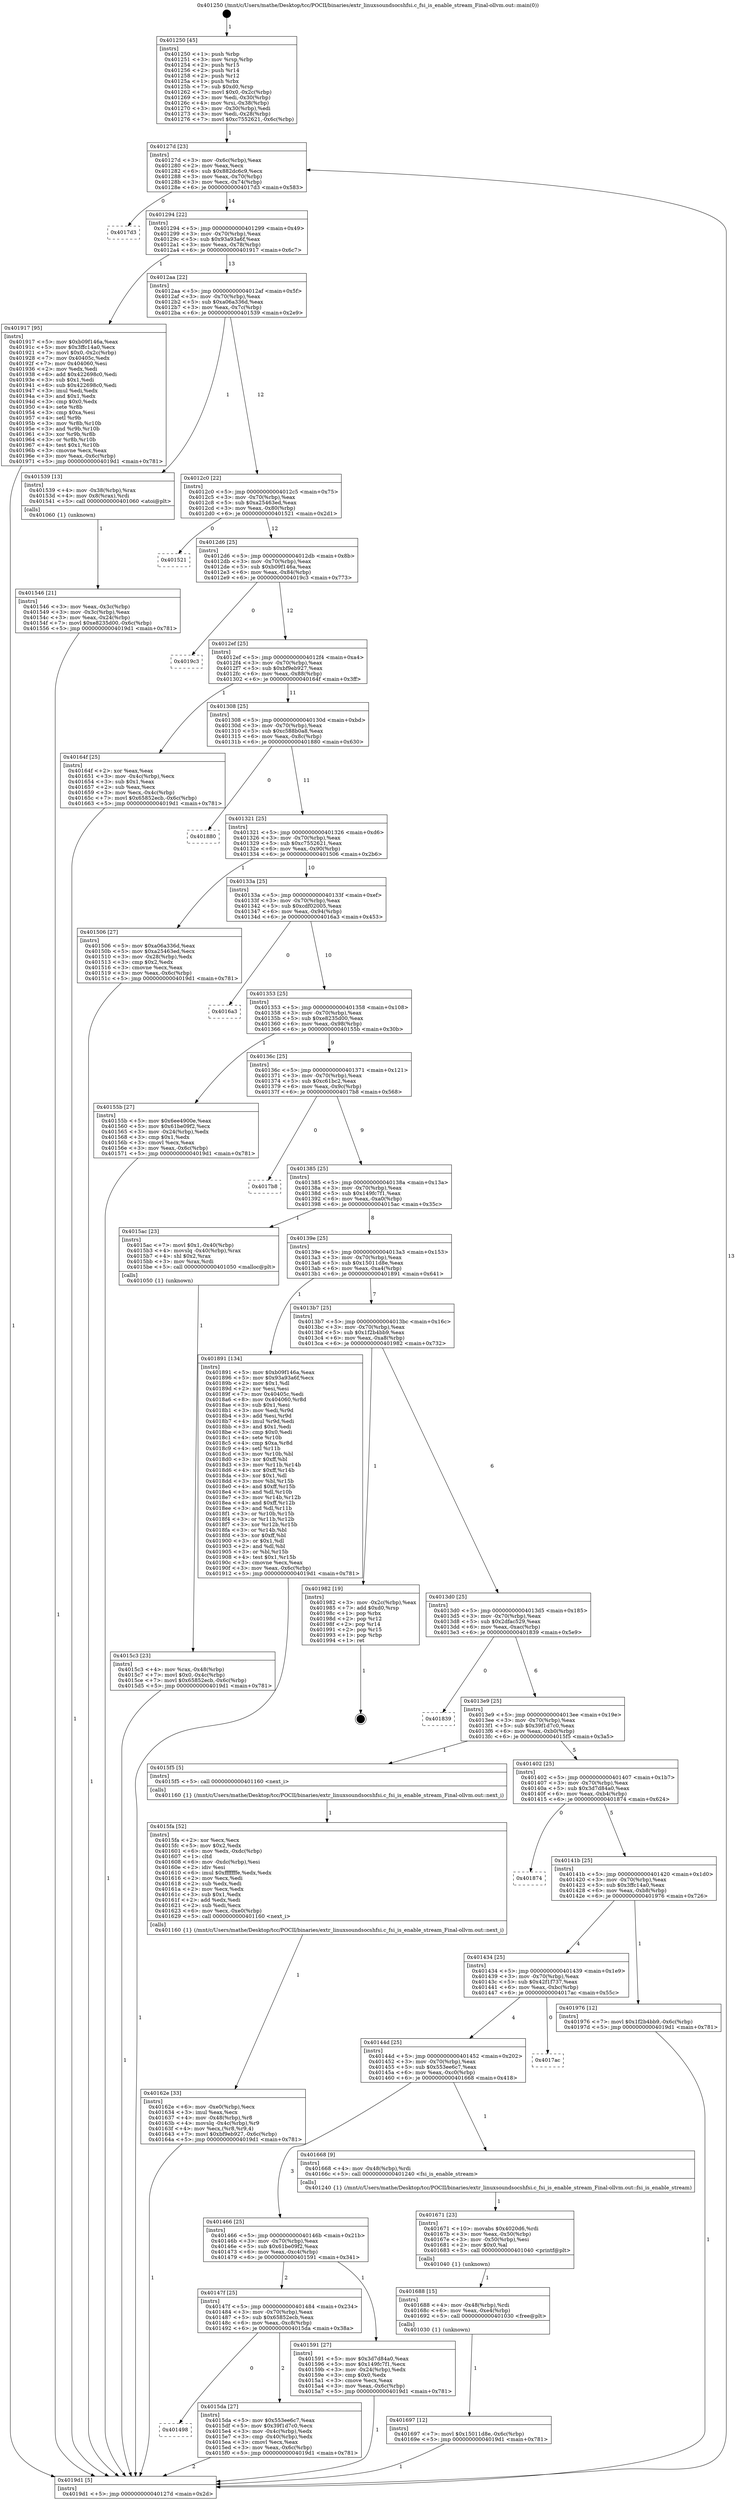 digraph "0x401250" {
  label = "0x401250 (/mnt/c/Users/mathe/Desktop/tcc/POCII/binaries/extr_linuxsoundsocshfsi.c_fsi_is_enable_stream_Final-ollvm.out::main(0))"
  labelloc = "t"
  node[shape=record]

  Entry [label="",width=0.3,height=0.3,shape=circle,fillcolor=black,style=filled]
  "0x40127d" [label="{
     0x40127d [23]\l
     | [instrs]\l
     &nbsp;&nbsp;0x40127d \<+3\>: mov -0x6c(%rbp),%eax\l
     &nbsp;&nbsp;0x401280 \<+2\>: mov %eax,%ecx\l
     &nbsp;&nbsp;0x401282 \<+6\>: sub $0x882dc6c9,%ecx\l
     &nbsp;&nbsp;0x401288 \<+3\>: mov %eax,-0x70(%rbp)\l
     &nbsp;&nbsp;0x40128b \<+3\>: mov %ecx,-0x74(%rbp)\l
     &nbsp;&nbsp;0x40128e \<+6\>: je 00000000004017d3 \<main+0x583\>\l
  }"]
  "0x4017d3" [label="{
     0x4017d3\l
  }", style=dashed]
  "0x401294" [label="{
     0x401294 [22]\l
     | [instrs]\l
     &nbsp;&nbsp;0x401294 \<+5\>: jmp 0000000000401299 \<main+0x49\>\l
     &nbsp;&nbsp;0x401299 \<+3\>: mov -0x70(%rbp),%eax\l
     &nbsp;&nbsp;0x40129c \<+5\>: sub $0x93a93a6f,%eax\l
     &nbsp;&nbsp;0x4012a1 \<+3\>: mov %eax,-0x78(%rbp)\l
     &nbsp;&nbsp;0x4012a4 \<+6\>: je 0000000000401917 \<main+0x6c7\>\l
  }"]
  Exit [label="",width=0.3,height=0.3,shape=circle,fillcolor=black,style=filled,peripheries=2]
  "0x401917" [label="{
     0x401917 [95]\l
     | [instrs]\l
     &nbsp;&nbsp;0x401917 \<+5\>: mov $0xb09f146a,%eax\l
     &nbsp;&nbsp;0x40191c \<+5\>: mov $0x3ffc14a0,%ecx\l
     &nbsp;&nbsp;0x401921 \<+7\>: movl $0x0,-0x2c(%rbp)\l
     &nbsp;&nbsp;0x401928 \<+7\>: mov 0x40405c,%edx\l
     &nbsp;&nbsp;0x40192f \<+7\>: mov 0x404060,%esi\l
     &nbsp;&nbsp;0x401936 \<+2\>: mov %edx,%edi\l
     &nbsp;&nbsp;0x401938 \<+6\>: add $0x422698c0,%edi\l
     &nbsp;&nbsp;0x40193e \<+3\>: sub $0x1,%edi\l
     &nbsp;&nbsp;0x401941 \<+6\>: sub $0x422698c0,%edi\l
     &nbsp;&nbsp;0x401947 \<+3\>: imul %edi,%edx\l
     &nbsp;&nbsp;0x40194a \<+3\>: and $0x1,%edx\l
     &nbsp;&nbsp;0x40194d \<+3\>: cmp $0x0,%edx\l
     &nbsp;&nbsp;0x401950 \<+4\>: sete %r8b\l
     &nbsp;&nbsp;0x401954 \<+3\>: cmp $0xa,%esi\l
     &nbsp;&nbsp;0x401957 \<+4\>: setl %r9b\l
     &nbsp;&nbsp;0x40195b \<+3\>: mov %r8b,%r10b\l
     &nbsp;&nbsp;0x40195e \<+3\>: and %r9b,%r10b\l
     &nbsp;&nbsp;0x401961 \<+3\>: xor %r9b,%r8b\l
     &nbsp;&nbsp;0x401964 \<+3\>: or %r8b,%r10b\l
     &nbsp;&nbsp;0x401967 \<+4\>: test $0x1,%r10b\l
     &nbsp;&nbsp;0x40196b \<+3\>: cmovne %ecx,%eax\l
     &nbsp;&nbsp;0x40196e \<+3\>: mov %eax,-0x6c(%rbp)\l
     &nbsp;&nbsp;0x401971 \<+5\>: jmp 00000000004019d1 \<main+0x781\>\l
  }"]
  "0x4012aa" [label="{
     0x4012aa [22]\l
     | [instrs]\l
     &nbsp;&nbsp;0x4012aa \<+5\>: jmp 00000000004012af \<main+0x5f\>\l
     &nbsp;&nbsp;0x4012af \<+3\>: mov -0x70(%rbp),%eax\l
     &nbsp;&nbsp;0x4012b2 \<+5\>: sub $0xa06a336d,%eax\l
     &nbsp;&nbsp;0x4012b7 \<+3\>: mov %eax,-0x7c(%rbp)\l
     &nbsp;&nbsp;0x4012ba \<+6\>: je 0000000000401539 \<main+0x2e9\>\l
  }"]
  "0x401697" [label="{
     0x401697 [12]\l
     | [instrs]\l
     &nbsp;&nbsp;0x401697 \<+7\>: movl $0x15011d8e,-0x6c(%rbp)\l
     &nbsp;&nbsp;0x40169e \<+5\>: jmp 00000000004019d1 \<main+0x781\>\l
  }"]
  "0x401539" [label="{
     0x401539 [13]\l
     | [instrs]\l
     &nbsp;&nbsp;0x401539 \<+4\>: mov -0x38(%rbp),%rax\l
     &nbsp;&nbsp;0x40153d \<+4\>: mov 0x8(%rax),%rdi\l
     &nbsp;&nbsp;0x401541 \<+5\>: call 0000000000401060 \<atoi@plt\>\l
     | [calls]\l
     &nbsp;&nbsp;0x401060 \{1\} (unknown)\l
  }"]
  "0x4012c0" [label="{
     0x4012c0 [22]\l
     | [instrs]\l
     &nbsp;&nbsp;0x4012c0 \<+5\>: jmp 00000000004012c5 \<main+0x75\>\l
     &nbsp;&nbsp;0x4012c5 \<+3\>: mov -0x70(%rbp),%eax\l
     &nbsp;&nbsp;0x4012c8 \<+5\>: sub $0xa25463ed,%eax\l
     &nbsp;&nbsp;0x4012cd \<+3\>: mov %eax,-0x80(%rbp)\l
     &nbsp;&nbsp;0x4012d0 \<+6\>: je 0000000000401521 \<main+0x2d1\>\l
  }"]
  "0x401688" [label="{
     0x401688 [15]\l
     | [instrs]\l
     &nbsp;&nbsp;0x401688 \<+4\>: mov -0x48(%rbp),%rdi\l
     &nbsp;&nbsp;0x40168c \<+6\>: mov %eax,-0xe4(%rbp)\l
     &nbsp;&nbsp;0x401692 \<+5\>: call 0000000000401030 \<free@plt\>\l
     | [calls]\l
     &nbsp;&nbsp;0x401030 \{1\} (unknown)\l
  }"]
  "0x401521" [label="{
     0x401521\l
  }", style=dashed]
  "0x4012d6" [label="{
     0x4012d6 [25]\l
     | [instrs]\l
     &nbsp;&nbsp;0x4012d6 \<+5\>: jmp 00000000004012db \<main+0x8b\>\l
     &nbsp;&nbsp;0x4012db \<+3\>: mov -0x70(%rbp),%eax\l
     &nbsp;&nbsp;0x4012de \<+5\>: sub $0xb09f146a,%eax\l
     &nbsp;&nbsp;0x4012e3 \<+6\>: mov %eax,-0x84(%rbp)\l
     &nbsp;&nbsp;0x4012e9 \<+6\>: je 00000000004019c3 \<main+0x773\>\l
  }"]
  "0x401671" [label="{
     0x401671 [23]\l
     | [instrs]\l
     &nbsp;&nbsp;0x401671 \<+10\>: movabs $0x4020d6,%rdi\l
     &nbsp;&nbsp;0x40167b \<+3\>: mov %eax,-0x50(%rbp)\l
     &nbsp;&nbsp;0x40167e \<+3\>: mov -0x50(%rbp),%esi\l
     &nbsp;&nbsp;0x401681 \<+2\>: mov $0x0,%al\l
     &nbsp;&nbsp;0x401683 \<+5\>: call 0000000000401040 \<printf@plt\>\l
     | [calls]\l
     &nbsp;&nbsp;0x401040 \{1\} (unknown)\l
  }"]
  "0x4019c3" [label="{
     0x4019c3\l
  }", style=dashed]
  "0x4012ef" [label="{
     0x4012ef [25]\l
     | [instrs]\l
     &nbsp;&nbsp;0x4012ef \<+5\>: jmp 00000000004012f4 \<main+0xa4\>\l
     &nbsp;&nbsp;0x4012f4 \<+3\>: mov -0x70(%rbp),%eax\l
     &nbsp;&nbsp;0x4012f7 \<+5\>: sub $0xbf9eb927,%eax\l
     &nbsp;&nbsp;0x4012fc \<+6\>: mov %eax,-0x88(%rbp)\l
     &nbsp;&nbsp;0x401302 \<+6\>: je 000000000040164f \<main+0x3ff\>\l
  }"]
  "0x40162e" [label="{
     0x40162e [33]\l
     | [instrs]\l
     &nbsp;&nbsp;0x40162e \<+6\>: mov -0xe0(%rbp),%ecx\l
     &nbsp;&nbsp;0x401634 \<+3\>: imul %eax,%ecx\l
     &nbsp;&nbsp;0x401637 \<+4\>: mov -0x48(%rbp),%r8\l
     &nbsp;&nbsp;0x40163b \<+4\>: movslq -0x4c(%rbp),%r9\l
     &nbsp;&nbsp;0x40163f \<+4\>: mov %ecx,(%r8,%r9,4)\l
     &nbsp;&nbsp;0x401643 \<+7\>: movl $0xbf9eb927,-0x6c(%rbp)\l
     &nbsp;&nbsp;0x40164a \<+5\>: jmp 00000000004019d1 \<main+0x781\>\l
  }"]
  "0x40164f" [label="{
     0x40164f [25]\l
     | [instrs]\l
     &nbsp;&nbsp;0x40164f \<+2\>: xor %eax,%eax\l
     &nbsp;&nbsp;0x401651 \<+3\>: mov -0x4c(%rbp),%ecx\l
     &nbsp;&nbsp;0x401654 \<+3\>: sub $0x1,%eax\l
     &nbsp;&nbsp;0x401657 \<+2\>: sub %eax,%ecx\l
     &nbsp;&nbsp;0x401659 \<+3\>: mov %ecx,-0x4c(%rbp)\l
     &nbsp;&nbsp;0x40165c \<+7\>: movl $0x65852ecb,-0x6c(%rbp)\l
     &nbsp;&nbsp;0x401663 \<+5\>: jmp 00000000004019d1 \<main+0x781\>\l
  }"]
  "0x401308" [label="{
     0x401308 [25]\l
     | [instrs]\l
     &nbsp;&nbsp;0x401308 \<+5\>: jmp 000000000040130d \<main+0xbd\>\l
     &nbsp;&nbsp;0x40130d \<+3\>: mov -0x70(%rbp),%eax\l
     &nbsp;&nbsp;0x401310 \<+5\>: sub $0xc588b0a8,%eax\l
     &nbsp;&nbsp;0x401315 \<+6\>: mov %eax,-0x8c(%rbp)\l
     &nbsp;&nbsp;0x40131b \<+6\>: je 0000000000401880 \<main+0x630\>\l
  }"]
  "0x4015fa" [label="{
     0x4015fa [52]\l
     | [instrs]\l
     &nbsp;&nbsp;0x4015fa \<+2\>: xor %ecx,%ecx\l
     &nbsp;&nbsp;0x4015fc \<+5\>: mov $0x2,%edx\l
     &nbsp;&nbsp;0x401601 \<+6\>: mov %edx,-0xdc(%rbp)\l
     &nbsp;&nbsp;0x401607 \<+1\>: cltd\l
     &nbsp;&nbsp;0x401608 \<+6\>: mov -0xdc(%rbp),%esi\l
     &nbsp;&nbsp;0x40160e \<+2\>: idiv %esi\l
     &nbsp;&nbsp;0x401610 \<+6\>: imul $0xfffffffe,%edx,%edx\l
     &nbsp;&nbsp;0x401616 \<+2\>: mov %ecx,%edi\l
     &nbsp;&nbsp;0x401618 \<+2\>: sub %edx,%edi\l
     &nbsp;&nbsp;0x40161a \<+2\>: mov %ecx,%edx\l
     &nbsp;&nbsp;0x40161c \<+3\>: sub $0x1,%edx\l
     &nbsp;&nbsp;0x40161f \<+2\>: add %edx,%edi\l
     &nbsp;&nbsp;0x401621 \<+2\>: sub %edi,%ecx\l
     &nbsp;&nbsp;0x401623 \<+6\>: mov %ecx,-0xe0(%rbp)\l
     &nbsp;&nbsp;0x401629 \<+5\>: call 0000000000401160 \<next_i\>\l
     | [calls]\l
     &nbsp;&nbsp;0x401160 \{1\} (/mnt/c/Users/mathe/Desktop/tcc/POCII/binaries/extr_linuxsoundsocshfsi.c_fsi_is_enable_stream_Final-ollvm.out::next_i)\l
  }"]
  "0x401880" [label="{
     0x401880\l
  }", style=dashed]
  "0x401321" [label="{
     0x401321 [25]\l
     | [instrs]\l
     &nbsp;&nbsp;0x401321 \<+5\>: jmp 0000000000401326 \<main+0xd6\>\l
     &nbsp;&nbsp;0x401326 \<+3\>: mov -0x70(%rbp),%eax\l
     &nbsp;&nbsp;0x401329 \<+5\>: sub $0xc7552621,%eax\l
     &nbsp;&nbsp;0x40132e \<+6\>: mov %eax,-0x90(%rbp)\l
     &nbsp;&nbsp;0x401334 \<+6\>: je 0000000000401506 \<main+0x2b6\>\l
  }"]
  "0x401498" [label="{
     0x401498\l
  }", style=dashed]
  "0x401506" [label="{
     0x401506 [27]\l
     | [instrs]\l
     &nbsp;&nbsp;0x401506 \<+5\>: mov $0xa06a336d,%eax\l
     &nbsp;&nbsp;0x40150b \<+5\>: mov $0xa25463ed,%ecx\l
     &nbsp;&nbsp;0x401510 \<+3\>: mov -0x28(%rbp),%edx\l
     &nbsp;&nbsp;0x401513 \<+3\>: cmp $0x2,%edx\l
     &nbsp;&nbsp;0x401516 \<+3\>: cmovne %ecx,%eax\l
     &nbsp;&nbsp;0x401519 \<+3\>: mov %eax,-0x6c(%rbp)\l
     &nbsp;&nbsp;0x40151c \<+5\>: jmp 00000000004019d1 \<main+0x781\>\l
  }"]
  "0x40133a" [label="{
     0x40133a [25]\l
     | [instrs]\l
     &nbsp;&nbsp;0x40133a \<+5\>: jmp 000000000040133f \<main+0xef\>\l
     &nbsp;&nbsp;0x40133f \<+3\>: mov -0x70(%rbp),%eax\l
     &nbsp;&nbsp;0x401342 \<+5\>: sub $0xcdf02005,%eax\l
     &nbsp;&nbsp;0x401347 \<+6\>: mov %eax,-0x94(%rbp)\l
     &nbsp;&nbsp;0x40134d \<+6\>: je 00000000004016a3 \<main+0x453\>\l
  }"]
  "0x4019d1" [label="{
     0x4019d1 [5]\l
     | [instrs]\l
     &nbsp;&nbsp;0x4019d1 \<+5\>: jmp 000000000040127d \<main+0x2d\>\l
  }"]
  "0x401250" [label="{
     0x401250 [45]\l
     | [instrs]\l
     &nbsp;&nbsp;0x401250 \<+1\>: push %rbp\l
     &nbsp;&nbsp;0x401251 \<+3\>: mov %rsp,%rbp\l
     &nbsp;&nbsp;0x401254 \<+2\>: push %r15\l
     &nbsp;&nbsp;0x401256 \<+2\>: push %r14\l
     &nbsp;&nbsp;0x401258 \<+2\>: push %r12\l
     &nbsp;&nbsp;0x40125a \<+1\>: push %rbx\l
     &nbsp;&nbsp;0x40125b \<+7\>: sub $0xd0,%rsp\l
     &nbsp;&nbsp;0x401262 \<+7\>: movl $0x0,-0x2c(%rbp)\l
     &nbsp;&nbsp;0x401269 \<+3\>: mov %edi,-0x30(%rbp)\l
     &nbsp;&nbsp;0x40126c \<+4\>: mov %rsi,-0x38(%rbp)\l
     &nbsp;&nbsp;0x401270 \<+3\>: mov -0x30(%rbp),%edi\l
     &nbsp;&nbsp;0x401273 \<+3\>: mov %edi,-0x28(%rbp)\l
     &nbsp;&nbsp;0x401276 \<+7\>: movl $0xc7552621,-0x6c(%rbp)\l
  }"]
  "0x401546" [label="{
     0x401546 [21]\l
     | [instrs]\l
     &nbsp;&nbsp;0x401546 \<+3\>: mov %eax,-0x3c(%rbp)\l
     &nbsp;&nbsp;0x401549 \<+3\>: mov -0x3c(%rbp),%eax\l
     &nbsp;&nbsp;0x40154c \<+3\>: mov %eax,-0x24(%rbp)\l
     &nbsp;&nbsp;0x40154f \<+7\>: movl $0xe8235d00,-0x6c(%rbp)\l
     &nbsp;&nbsp;0x401556 \<+5\>: jmp 00000000004019d1 \<main+0x781\>\l
  }"]
  "0x4015da" [label="{
     0x4015da [27]\l
     | [instrs]\l
     &nbsp;&nbsp;0x4015da \<+5\>: mov $0x553ee6c7,%eax\l
     &nbsp;&nbsp;0x4015df \<+5\>: mov $0x39f1d7c0,%ecx\l
     &nbsp;&nbsp;0x4015e4 \<+3\>: mov -0x4c(%rbp),%edx\l
     &nbsp;&nbsp;0x4015e7 \<+3\>: cmp -0x40(%rbp),%edx\l
     &nbsp;&nbsp;0x4015ea \<+3\>: cmovl %ecx,%eax\l
     &nbsp;&nbsp;0x4015ed \<+3\>: mov %eax,-0x6c(%rbp)\l
     &nbsp;&nbsp;0x4015f0 \<+5\>: jmp 00000000004019d1 \<main+0x781\>\l
  }"]
  "0x4016a3" [label="{
     0x4016a3\l
  }", style=dashed]
  "0x401353" [label="{
     0x401353 [25]\l
     | [instrs]\l
     &nbsp;&nbsp;0x401353 \<+5\>: jmp 0000000000401358 \<main+0x108\>\l
     &nbsp;&nbsp;0x401358 \<+3\>: mov -0x70(%rbp),%eax\l
     &nbsp;&nbsp;0x40135b \<+5\>: sub $0xe8235d00,%eax\l
     &nbsp;&nbsp;0x401360 \<+6\>: mov %eax,-0x98(%rbp)\l
     &nbsp;&nbsp;0x401366 \<+6\>: je 000000000040155b \<main+0x30b\>\l
  }"]
  "0x4015c3" [label="{
     0x4015c3 [23]\l
     | [instrs]\l
     &nbsp;&nbsp;0x4015c3 \<+4\>: mov %rax,-0x48(%rbp)\l
     &nbsp;&nbsp;0x4015c7 \<+7\>: movl $0x0,-0x4c(%rbp)\l
     &nbsp;&nbsp;0x4015ce \<+7\>: movl $0x65852ecb,-0x6c(%rbp)\l
     &nbsp;&nbsp;0x4015d5 \<+5\>: jmp 00000000004019d1 \<main+0x781\>\l
  }"]
  "0x40155b" [label="{
     0x40155b [27]\l
     | [instrs]\l
     &nbsp;&nbsp;0x40155b \<+5\>: mov $0x6ee4900e,%eax\l
     &nbsp;&nbsp;0x401560 \<+5\>: mov $0x61be09f2,%ecx\l
     &nbsp;&nbsp;0x401565 \<+3\>: mov -0x24(%rbp),%edx\l
     &nbsp;&nbsp;0x401568 \<+3\>: cmp $0x1,%edx\l
     &nbsp;&nbsp;0x40156b \<+3\>: cmovl %ecx,%eax\l
     &nbsp;&nbsp;0x40156e \<+3\>: mov %eax,-0x6c(%rbp)\l
     &nbsp;&nbsp;0x401571 \<+5\>: jmp 00000000004019d1 \<main+0x781\>\l
  }"]
  "0x40136c" [label="{
     0x40136c [25]\l
     | [instrs]\l
     &nbsp;&nbsp;0x40136c \<+5\>: jmp 0000000000401371 \<main+0x121\>\l
     &nbsp;&nbsp;0x401371 \<+3\>: mov -0x70(%rbp),%eax\l
     &nbsp;&nbsp;0x401374 \<+5\>: sub $0xc61bc2,%eax\l
     &nbsp;&nbsp;0x401379 \<+6\>: mov %eax,-0x9c(%rbp)\l
     &nbsp;&nbsp;0x40137f \<+6\>: je 00000000004017b8 \<main+0x568\>\l
  }"]
  "0x40147f" [label="{
     0x40147f [25]\l
     | [instrs]\l
     &nbsp;&nbsp;0x40147f \<+5\>: jmp 0000000000401484 \<main+0x234\>\l
     &nbsp;&nbsp;0x401484 \<+3\>: mov -0x70(%rbp),%eax\l
     &nbsp;&nbsp;0x401487 \<+5\>: sub $0x65852ecb,%eax\l
     &nbsp;&nbsp;0x40148c \<+6\>: mov %eax,-0xc8(%rbp)\l
     &nbsp;&nbsp;0x401492 \<+6\>: je 00000000004015da \<main+0x38a\>\l
  }"]
  "0x4017b8" [label="{
     0x4017b8\l
  }", style=dashed]
  "0x401385" [label="{
     0x401385 [25]\l
     | [instrs]\l
     &nbsp;&nbsp;0x401385 \<+5\>: jmp 000000000040138a \<main+0x13a\>\l
     &nbsp;&nbsp;0x40138a \<+3\>: mov -0x70(%rbp),%eax\l
     &nbsp;&nbsp;0x40138d \<+5\>: sub $0x149fc7f1,%eax\l
     &nbsp;&nbsp;0x401392 \<+6\>: mov %eax,-0xa0(%rbp)\l
     &nbsp;&nbsp;0x401398 \<+6\>: je 00000000004015ac \<main+0x35c\>\l
  }"]
  "0x401591" [label="{
     0x401591 [27]\l
     | [instrs]\l
     &nbsp;&nbsp;0x401591 \<+5\>: mov $0x3d7d84a0,%eax\l
     &nbsp;&nbsp;0x401596 \<+5\>: mov $0x149fc7f1,%ecx\l
     &nbsp;&nbsp;0x40159b \<+3\>: mov -0x24(%rbp),%edx\l
     &nbsp;&nbsp;0x40159e \<+3\>: cmp $0x0,%edx\l
     &nbsp;&nbsp;0x4015a1 \<+3\>: cmove %ecx,%eax\l
     &nbsp;&nbsp;0x4015a4 \<+3\>: mov %eax,-0x6c(%rbp)\l
     &nbsp;&nbsp;0x4015a7 \<+5\>: jmp 00000000004019d1 \<main+0x781\>\l
  }"]
  "0x4015ac" [label="{
     0x4015ac [23]\l
     | [instrs]\l
     &nbsp;&nbsp;0x4015ac \<+7\>: movl $0x1,-0x40(%rbp)\l
     &nbsp;&nbsp;0x4015b3 \<+4\>: movslq -0x40(%rbp),%rax\l
     &nbsp;&nbsp;0x4015b7 \<+4\>: shl $0x2,%rax\l
     &nbsp;&nbsp;0x4015bb \<+3\>: mov %rax,%rdi\l
     &nbsp;&nbsp;0x4015be \<+5\>: call 0000000000401050 \<malloc@plt\>\l
     | [calls]\l
     &nbsp;&nbsp;0x401050 \{1\} (unknown)\l
  }"]
  "0x40139e" [label="{
     0x40139e [25]\l
     | [instrs]\l
     &nbsp;&nbsp;0x40139e \<+5\>: jmp 00000000004013a3 \<main+0x153\>\l
     &nbsp;&nbsp;0x4013a3 \<+3\>: mov -0x70(%rbp),%eax\l
     &nbsp;&nbsp;0x4013a6 \<+5\>: sub $0x15011d8e,%eax\l
     &nbsp;&nbsp;0x4013ab \<+6\>: mov %eax,-0xa4(%rbp)\l
     &nbsp;&nbsp;0x4013b1 \<+6\>: je 0000000000401891 \<main+0x641\>\l
  }"]
  "0x401466" [label="{
     0x401466 [25]\l
     | [instrs]\l
     &nbsp;&nbsp;0x401466 \<+5\>: jmp 000000000040146b \<main+0x21b\>\l
     &nbsp;&nbsp;0x40146b \<+3\>: mov -0x70(%rbp),%eax\l
     &nbsp;&nbsp;0x40146e \<+5\>: sub $0x61be09f2,%eax\l
     &nbsp;&nbsp;0x401473 \<+6\>: mov %eax,-0xc4(%rbp)\l
     &nbsp;&nbsp;0x401479 \<+6\>: je 0000000000401591 \<main+0x341\>\l
  }"]
  "0x401891" [label="{
     0x401891 [134]\l
     | [instrs]\l
     &nbsp;&nbsp;0x401891 \<+5\>: mov $0xb09f146a,%eax\l
     &nbsp;&nbsp;0x401896 \<+5\>: mov $0x93a93a6f,%ecx\l
     &nbsp;&nbsp;0x40189b \<+2\>: mov $0x1,%dl\l
     &nbsp;&nbsp;0x40189d \<+2\>: xor %esi,%esi\l
     &nbsp;&nbsp;0x40189f \<+7\>: mov 0x40405c,%edi\l
     &nbsp;&nbsp;0x4018a6 \<+8\>: mov 0x404060,%r8d\l
     &nbsp;&nbsp;0x4018ae \<+3\>: sub $0x1,%esi\l
     &nbsp;&nbsp;0x4018b1 \<+3\>: mov %edi,%r9d\l
     &nbsp;&nbsp;0x4018b4 \<+3\>: add %esi,%r9d\l
     &nbsp;&nbsp;0x4018b7 \<+4\>: imul %r9d,%edi\l
     &nbsp;&nbsp;0x4018bb \<+3\>: and $0x1,%edi\l
     &nbsp;&nbsp;0x4018be \<+3\>: cmp $0x0,%edi\l
     &nbsp;&nbsp;0x4018c1 \<+4\>: sete %r10b\l
     &nbsp;&nbsp;0x4018c5 \<+4\>: cmp $0xa,%r8d\l
     &nbsp;&nbsp;0x4018c9 \<+4\>: setl %r11b\l
     &nbsp;&nbsp;0x4018cd \<+3\>: mov %r10b,%bl\l
     &nbsp;&nbsp;0x4018d0 \<+3\>: xor $0xff,%bl\l
     &nbsp;&nbsp;0x4018d3 \<+3\>: mov %r11b,%r14b\l
     &nbsp;&nbsp;0x4018d6 \<+4\>: xor $0xff,%r14b\l
     &nbsp;&nbsp;0x4018da \<+3\>: xor $0x1,%dl\l
     &nbsp;&nbsp;0x4018dd \<+3\>: mov %bl,%r15b\l
     &nbsp;&nbsp;0x4018e0 \<+4\>: and $0xff,%r15b\l
     &nbsp;&nbsp;0x4018e4 \<+3\>: and %dl,%r10b\l
     &nbsp;&nbsp;0x4018e7 \<+3\>: mov %r14b,%r12b\l
     &nbsp;&nbsp;0x4018ea \<+4\>: and $0xff,%r12b\l
     &nbsp;&nbsp;0x4018ee \<+3\>: and %dl,%r11b\l
     &nbsp;&nbsp;0x4018f1 \<+3\>: or %r10b,%r15b\l
     &nbsp;&nbsp;0x4018f4 \<+3\>: or %r11b,%r12b\l
     &nbsp;&nbsp;0x4018f7 \<+3\>: xor %r12b,%r15b\l
     &nbsp;&nbsp;0x4018fa \<+3\>: or %r14b,%bl\l
     &nbsp;&nbsp;0x4018fd \<+3\>: xor $0xff,%bl\l
     &nbsp;&nbsp;0x401900 \<+3\>: or $0x1,%dl\l
     &nbsp;&nbsp;0x401903 \<+2\>: and %dl,%bl\l
     &nbsp;&nbsp;0x401905 \<+3\>: or %bl,%r15b\l
     &nbsp;&nbsp;0x401908 \<+4\>: test $0x1,%r15b\l
     &nbsp;&nbsp;0x40190c \<+3\>: cmovne %ecx,%eax\l
     &nbsp;&nbsp;0x40190f \<+3\>: mov %eax,-0x6c(%rbp)\l
     &nbsp;&nbsp;0x401912 \<+5\>: jmp 00000000004019d1 \<main+0x781\>\l
  }"]
  "0x4013b7" [label="{
     0x4013b7 [25]\l
     | [instrs]\l
     &nbsp;&nbsp;0x4013b7 \<+5\>: jmp 00000000004013bc \<main+0x16c\>\l
     &nbsp;&nbsp;0x4013bc \<+3\>: mov -0x70(%rbp),%eax\l
     &nbsp;&nbsp;0x4013bf \<+5\>: sub $0x1f2b4bb9,%eax\l
     &nbsp;&nbsp;0x4013c4 \<+6\>: mov %eax,-0xa8(%rbp)\l
     &nbsp;&nbsp;0x4013ca \<+6\>: je 0000000000401982 \<main+0x732\>\l
  }"]
  "0x401668" [label="{
     0x401668 [9]\l
     | [instrs]\l
     &nbsp;&nbsp;0x401668 \<+4\>: mov -0x48(%rbp),%rdi\l
     &nbsp;&nbsp;0x40166c \<+5\>: call 0000000000401240 \<fsi_is_enable_stream\>\l
     | [calls]\l
     &nbsp;&nbsp;0x401240 \{1\} (/mnt/c/Users/mathe/Desktop/tcc/POCII/binaries/extr_linuxsoundsocshfsi.c_fsi_is_enable_stream_Final-ollvm.out::fsi_is_enable_stream)\l
  }"]
  "0x401982" [label="{
     0x401982 [19]\l
     | [instrs]\l
     &nbsp;&nbsp;0x401982 \<+3\>: mov -0x2c(%rbp),%eax\l
     &nbsp;&nbsp;0x401985 \<+7\>: add $0xd0,%rsp\l
     &nbsp;&nbsp;0x40198c \<+1\>: pop %rbx\l
     &nbsp;&nbsp;0x40198d \<+2\>: pop %r12\l
     &nbsp;&nbsp;0x40198f \<+2\>: pop %r14\l
     &nbsp;&nbsp;0x401991 \<+2\>: pop %r15\l
     &nbsp;&nbsp;0x401993 \<+1\>: pop %rbp\l
     &nbsp;&nbsp;0x401994 \<+1\>: ret\l
  }"]
  "0x4013d0" [label="{
     0x4013d0 [25]\l
     | [instrs]\l
     &nbsp;&nbsp;0x4013d0 \<+5\>: jmp 00000000004013d5 \<main+0x185\>\l
     &nbsp;&nbsp;0x4013d5 \<+3\>: mov -0x70(%rbp),%eax\l
     &nbsp;&nbsp;0x4013d8 \<+5\>: sub $0x2dfac529,%eax\l
     &nbsp;&nbsp;0x4013dd \<+6\>: mov %eax,-0xac(%rbp)\l
     &nbsp;&nbsp;0x4013e3 \<+6\>: je 0000000000401839 \<main+0x5e9\>\l
  }"]
  "0x40144d" [label="{
     0x40144d [25]\l
     | [instrs]\l
     &nbsp;&nbsp;0x40144d \<+5\>: jmp 0000000000401452 \<main+0x202\>\l
     &nbsp;&nbsp;0x401452 \<+3\>: mov -0x70(%rbp),%eax\l
     &nbsp;&nbsp;0x401455 \<+5\>: sub $0x553ee6c7,%eax\l
     &nbsp;&nbsp;0x40145a \<+6\>: mov %eax,-0xc0(%rbp)\l
     &nbsp;&nbsp;0x401460 \<+6\>: je 0000000000401668 \<main+0x418\>\l
  }"]
  "0x401839" [label="{
     0x401839\l
  }", style=dashed]
  "0x4013e9" [label="{
     0x4013e9 [25]\l
     | [instrs]\l
     &nbsp;&nbsp;0x4013e9 \<+5\>: jmp 00000000004013ee \<main+0x19e\>\l
     &nbsp;&nbsp;0x4013ee \<+3\>: mov -0x70(%rbp),%eax\l
     &nbsp;&nbsp;0x4013f1 \<+5\>: sub $0x39f1d7c0,%eax\l
     &nbsp;&nbsp;0x4013f6 \<+6\>: mov %eax,-0xb0(%rbp)\l
     &nbsp;&nbsp;0x4013fc \<+6\>: je 00000000004015f5 \<main+0x3a5\>\l
  }"]
  "0x4017ac" [label="{
     0x4017ac\l
  }", style=dashed]
  "0x4015f5" [label="{
     0x4015f5 [5]\l
     | [instrs]\l
     &nbsp;&nbsp;0x4015f5 \<+5\>: call 0000000000401160 \<next_i\>\l
     | [calls]\l
     &nbsp;&nbsp;0x401160 \{1\} (/mnt/c/Users/mathe/Desktop/tcc/POCII/binaries/extr_linuxsoundsocshfsi.c_fsi_is_enable_stream_Final-ollvm.out::next_i)\l
  }"]
  "0x401402" [label="{
     0x401402 [25]\l
     | [instrs]\l
     &nbsp;&nbsp;0x401402 \<+5\>: jmp 0000000000401407 \<main+0x1b7\>\l
     &nbsp;&nbsp;0x401407 \<+3\>: mov -0x70(%rbp),%eax\l
     &nbsp;&nbsp;0x40140a \<+5\>: sub $0x3d7d84a0,%eax\l
     &nbsp;&nbsp;0x40140f \<+6\>: mov %eax,-0xb4(%rbp)\l
     &nbsp;&nbsp;0x401415 \<+6\>: je 0000000000401874 \<main+0x624\>\l
  }"]
  "0x401434" [label="{
     0x401434 [25]\l
     | [instrs]\l
     &nbsp;&nbsp;0x401434 \<+5\>: jmp 0000000000401439 \<main+0x1e9\>\l
     &nbsp;&nbsp;0x401439 \<+3\>: mov -0x70(%rbp),%eax\l
     &nbsp;&nbsp;0x40143c \<+5\>: sub $0x42f1f737,%eax\l
     &nbsp;&nbsp;0x401441 \<+6\>: mov %eax,-0xbc(%rbp)\l
     &nbsp;&nbsp;0x401447 \<+6\>: je 00000000004017ac \<main+0x55c\>\l
  }"]
  "0x401874" [label="{
     0x401874\l
  }", style=dashed]
  "0x40141b" [label="{
     0x40141b [25]\l
     | [instrs]\l
     &nbsp;&nbsp;0x40141b \<+5\>: jmp 0000000000401420 \<main+0x1d0\>\l
     &nbsp;&nbsp;0x401420 \<+3\>: mov -0x70(%rbp),%eax\l
     &nbsp;&nbsp;0x401423 \<+5\>: sub $0x3ffc14a0,%eax\l
     &nbsp;&nbsp;0x401428 \<+6\>: mov %eax,-0xb8(%rbp)\l
     &nbsp;&nbsp;0x40142e \<+6\>: je 0000000000401976 \<main+0x726\>\l
  }"]
  "0x401976" [label="{
     0x401976 [12]\l
     | [instrs]\l
     &nbsp;&nbsp;0x401976 \<+7\>: movl $0x1f2b4bb9,-0x6c(%rbp)\l
     &nbsp;&nbsp;0x40197d \<+5\>: jmp 00000000004019d1 \<main+0x781\>\l
  }"]
  Entry -> "0x401250" [label=" 1"]
  "0x40127d" -> "0x4017d3" [label=" 0"]
  "0x40127d" -> "0x401294" [label=" 14"]
  "0x401982" -> Exit [label=" 1"]
  "0x401294" -> "0x401917" [label=" 1"]
  "0x401294" -> "0x4012aa" [label=" 13"]
  "0x401976" -> "0x4019d1" [label=" 1"]
  "0x4012aa" -> "0x401539" [label=" 1"]
  "0x4012aa" -> "0x4012c0" [label=" 12"]
  "0x401917" -> "0x4019d1" [label=" 1"]
  "0x4012c0" -> "0x401521" [label=" 0"]
  "0x4012c0" -> "0x4012d6" [label=" 12"]
  "0x401891" -> "0x4019d1" [label=" 1"]
  "0x4012d6" -> "0x4019c3" [label=" 0"]
  "0x4012d6" -> "0x4012ef" [label=" 12"]
  "0x401697" -> "0x4019d1" [label=" 1"]
  "0x4012ef" -> "0x40164f" [label=" 1"]
  "0x4012ef" -> "0x401308" [label=" 11"]
  "0x401688" -> "0x401697" [label=" 1"]
  "0x401308" -> "0x401880" [label=" 0"]
  "0x401308" -> "0x401321" [label=" 11"]
  "0x401671" -> "0x401688" [label=" 1"]
  "0x401321" -> "0x401506" [label=" 1"]
  "0x401321" -> "0x40133a" [label=" 10"]
  "0x401506" -> "0x4019d1" [label=" 1"]
  "0x401250" -> "0x40127d" [label=" 1"]
  "0x4019d1" -> "0x40127d" [label=" 13"]
  "0x401539" -> "0x401546" [label=" 1"]
  "0x401546" -> "0x4019d1" [label=" 1"]
  "0x401668" -> "0x401671" [label=" 1"]
  "0x40133a" -> "0x4016a3" [label=" 0"]
  "0x40133a" -> "0x401353" [label=" 10"]
  "0x40164f" -> "0x4019d1" [label=" 1"]
  "0x401353" -> "0x40155b" [label=" 1"]
  "0x401353" -> "0x40136c" [label=" 9"]
  "0x40155b" -> "0x4019d1" [label=" 1"]
  "0x4015fa" -> "0x40162e" [label=" 1"]
  "0x40136c" -> "0x4017b8" [label=" 0"]
  "0x40136c" -> "0x401385" [label=" 9"]
  "0x4015f5" -> "0x4015fa" [label=" 1"]
  "0x401385" -> "0x4015ac" [label=" 1"]
  "0x401385" -> "0x40139e" [label=" 8"]
  "0x4015da" -> "0x4019d1" [label=" 2"]
  "0x40139e" -> "0x401891" [label=" 1"]
  "0x40139e" -> "0x4013b7" [label=" 7"]
  "0x40147f" -> "0x4015da" [label=" 2"]
  "0x4013b7" -> "0x401982" [label=" 1"]
  "0x4013b7" -> "0x4013d0" [label=" 6"]
  "0x40162e" -> "0x4019d1" [label=" 1"]
  "0x4013d0" -> "0x401839" [label=" 0"]
  "0x4013d0" -> "0x4013e9" [label=" 6"]
  "0x4015ac" -> "0x4015c3" [label=" 1"]
  "0x4013e9" -> "0x4015f5" [label=" 1"]
  "0x4013e9" -> "0x401402" [label=" 5"]
  "0x401591" -> "0x4019d1" [label=" 1"]
  "0x401402" -> "0x401874" [label=" 0"]
  "0x401402" -> "0x40141b" [label=" 5"]
  "0x401466" -> "0x401591" [label=" 1"]
  "0x40141b" -> "0x401976" [label=" 1"]
  "0x40141b" -> "0x401434" [label=" 4"]
  "0x401466" -> "0x40147f" [label=" 2"]
  "0x401434" -> "0x4017ac" [label=" 0"]
  "0x401434" -> "0x40144d" [label=" 4"]
  "0x4015c3" -> "0x4019d1" [label=" 1"]
  "0x40144d" -> "0x401668" [label=" 1"]
  "0x40144d" -> "0x401466" [label=" 3"]
  "0x40147f" -> "0x401498" [label=" 0"]
}
